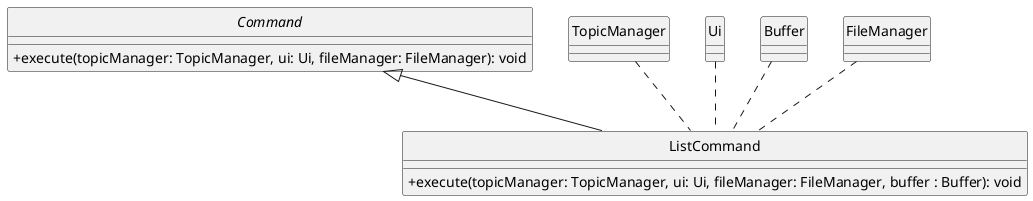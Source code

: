 @startuml
skinparam classAttributeIconSize 0
hide circle

abstract class Command {
    +execute(topicManager: TopicManager, ui: Ui, fileManager: FileManager): void
}

class ListCommand {
    +execute(topicManager: TopicManager, ui: Ui, fileManager: FileManager, buffer : Buffer): void
}

class TopicManager {
}

class Ui {
}

class Buffer {
}

class FileManager {
}

Command <|-- ListCommand

TopicManager .. ListCommand
Ui .. ListCommand
FileManager .. ListCommand
Buffer .. ListCommand
@enduml



@enduml